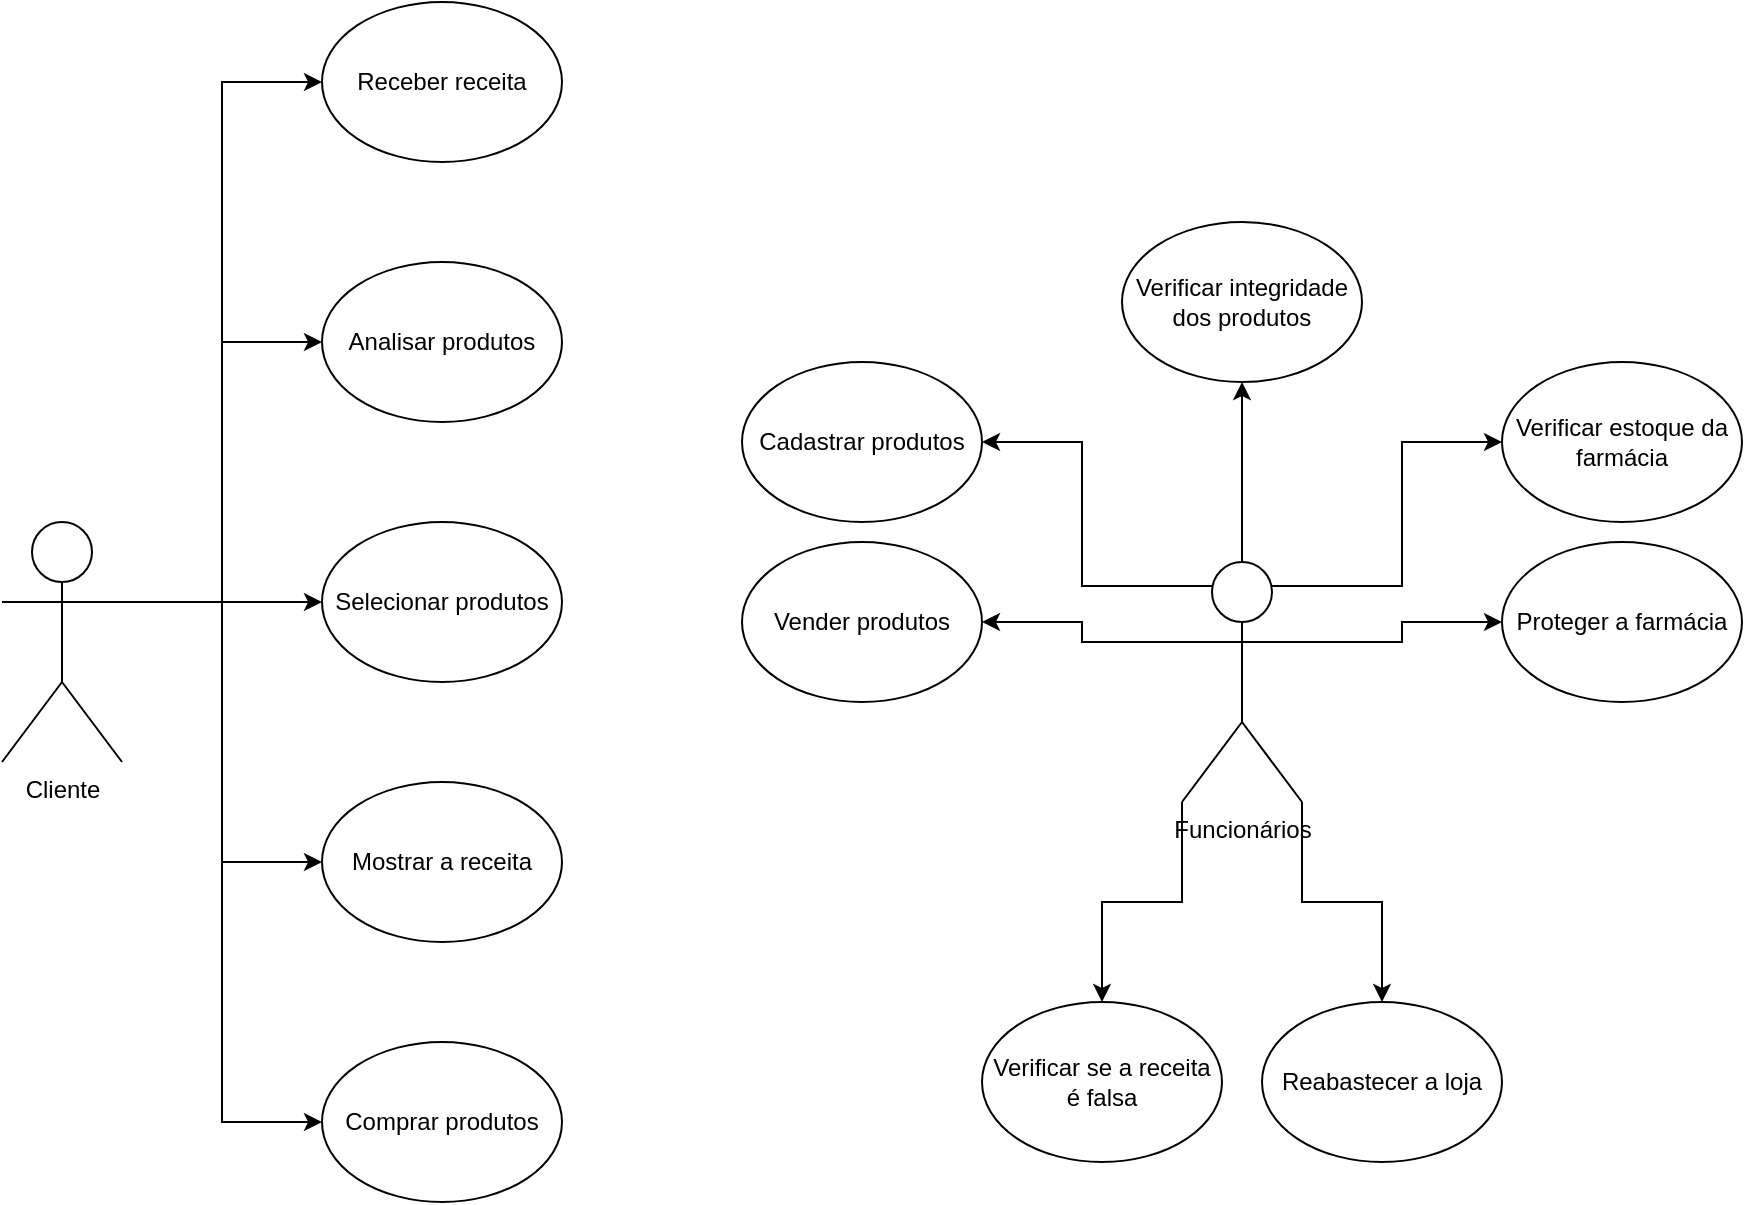 <mxfile version="26.1.3">
  <diagram name="Caso de uso" id="eI7B9AjP6pNZDAld_Fcq">
    <mxGraphModel dx="1687" dy="2077" grid="1" gridSize="10" guides="1" tooltips="1" connect="1" arrows="1" fold="1" page="1" pageScale="1" pageWidth="827" pageHeight="1169" math="0" shadow="0">
      <root>
        <mxCell id="0" />
        <mxCell id="1" parent="0" />
        <mxCell id="VDLVTOaSSbiSKGC9JEB4-4" style="edgeStyle=orthogonalEdgeStyle;rounded=0;orthogonalLoop=1;jettySize=auto;html=1;exitX=0;exitY=0.333;exitDx=0;exitDy=0;exitPerimeter=0;" edge="1" parent="1" source="VDLVTOaSSbiSKGC9JEB4-1" target="VDLVTOaSSbiSKGC9JEB4-5">
          <mxGeometry relative="1" as="geometry">
            <mxPoint x="490" y="140" as="targetPoint" />
          </mxGeometry>
        </mxCell>
        <mxCell id="VDLVTOaSSbiSKGC9JEB4-6" style="edgeStyle=orthogonalEdgeStyle;rounded=0;orthogonalLoop=1;jettySize=auto;html=1;exitX=0.25;exitY=0.1;exitDx=0;exitDy=0;exitPerimeter=0;entryX=1;entryY=0.5;entryDx=0;entryDy=0;" edge="1" parent="1" source="VDLVTOaSSbiSKGC9JEB4-1" target="VDLVTOaSSbiSKGC9JEB4-3">
          <mxGeometry relative="1" as="geometry" />
        </mxCell>
        <mxCell id="VDLVTOaSSbiSKGC9JEB4-10" style="edgeStyle=orthogonalEdgeStyle;rounded=0;orthogonalLoop=1;jettySize=auto;html=1;exitX=0.5;exitY=0;exitDx=0;exitDy=0;exitPerimeter=0;" edge="1" parent="1" source="VDLVTOaSSbiSKGC9JEB4-1" target="VDLVTOaSSbiSKGC9JEB4-11">
          <mxGeometry relative="1" as="geometry">
            <mxPoint x="620" y="30" as="targetPoint" />
          </mxGeometry>
        </mxCell>
        <mxCell id="VDLVTOaSSbiSKGC9JEB4-22" style="edgeStyle=orthogonalEdgeStyle;rounded=0;orthogonalLoop=1;jettySize=auto;html=1;exitX=0.75;exitY=0.1;exitDx=0;exitDy=0;exitPerimeter=0;entryX=0;entryY=0.5;entryDx=0;entryDy=0;" edge="1" parent="1" source="VDLVTOaSSbiSKGC9JEB4-1" target="VDLVTOaSSbiSKGC9JEB4-21">
          <mxGeometry relative="1" as="geometry" />
        </mxCell>
        <mxCell id="VDLVTOaSSbiSKGC9JEB4-23" style="edgeStyle=orthogonalEdgeStyle;rounded=0;orthogonalLoop=1;jettySize=auto;html=1;exitX=1;exitY=0.333;exitDx=0;exitDy=0;exitPerimeter=0;" edge="1" parent="1" source="VDLVTOaSSbiSKGC9JEB4-1" target="VDLVTOaSSbiSKGC9JEB4-24">
          <mxGeometry relative="1" as="geometry">
            <mxPoint x="760" y="140" as="targetPoint" />
          </mxGeometry>
        </mxCell>
        <mxCell id="VDLVTOaSSbiSKGC9JEB4-45" style="edgeStyle=orthogonalEdgeStyle;rounded=0;orthogonalLoop=1;jettySize=auto;html=1;exitX=0;exitY=1;exitDx=0;exitDy=0;exitPerimeter=0;" edge="1" parent="1" source="VDLVTOaSSbiSKGC9JEB4-1" target="VDLVTOaSSbiSKGC9JEB4-46">
          <mxGeometry relative="1" as="geometry">
            <mxPoint x="430" y="230" as="targetPoint" />
          </mxGeometry>
        </mxCell>
        <mxCell id="VDLVTOaSSbiSKGC9JEB4-49" style="edgeStyle=orthogonalEdgeStyle;rounded=0;orthogonalLoop=1;jettySize=auto;html=1;exitX=1;exitY=1;exitDx=0;exitDy=0;exitPerimeter=0;entryX=0.5;entryY=0;entryDx=0;entryDy=0;" edge="1" parent="1" source="VDLVTOaSSbiSKGC9JEB4-1" target="VDLVTOaSSbiSKGC9JEB4-48">
          <mxGeometry relative="1" as="geometry" />
        </mxCell>
        <mxCell id="VDLVTOaSSbiSKGC9JEB4-1" value="Funcionários" style="shape=umlActor;verticalLabelPosition=bottom;verticalAlign=top;html=1;outlineConnect=0;direction=east;" vertex="1" parent="1">
          <mxGeometry x="590" y="100" width="60" height="120" as="geometry" />
        </mxCell>
        <mxCell id="VDLVTOaSSbiSKGC9JEB4-3" value="Cadastrar produtos" style="ellipse;whiteSpace=wrap;html=1;" vertex="1" parent="1">
          <mxGeometry x="370" width="120" height="80" as="geometry" />
        </mxCell>
        <mxCell id="VDLVTOaSSbiSKGC9JEB4-5" value="Vender produtos" style="ellipse;whiteSpace=wrap;html=1;" vertex="1" parent="1">
          <mxGeometry x="370" y="90" width="120" height="80" as="geometry" />
        </mxCell>
        <mxCell id="VDLVTOaSSbiSKGC9JEB4-11" value="Verificar integridade dos produtos" style="ellipse;whiteSpace=wrap;html=1;" vertex="1" parent="1">
          <mxGeometry x="560" y="-70" width="120" height="80" as="geometry" />
        </mxCell>
        <mxCell id="VDLVTOaSSbiSKGC9JEB4-41" style="edgeStyle=orthogonalEdgeStyle;rounded=0;orthogonalLoop=1;jettySize=auto;html=1;exitX=1;exitY=0.333;exitDx=0;exitDy=0;exitPerimeter=0;entryX=0;entryY=0.5;entryDx=0;entryDy=0;" edge="1" parent="1" source="VDLVTOaSSbiSKGC9JEB4-12" target="VDLVTOaSSbiSKGC9JEB4-26">
          <mxGeometry relative="1" as="geometry" />
        </mxCell>
        <mxCell id="VDLVTOaSSbiSKGC9JEB4-42" style="edgeStyle=orthogonalEdgeStyle;rounded=0;orthogonalLoop=1;jettySize=auto;html=1;exitX=1;exitY=0.333;exitDx=0;exitDy=0;exitPerimeter=0;entryX=0;entryY=0.5;entryDx=0;entryDy=0;" edge="1" parent="1" source="VDLVTOaSSbiSKGC9JEB4-12" target="VDLVTOaSSbiSKGC9JEB4-14">
          <mxGeometry relative="1" as="geometry" />
        </mxCell>
        <mxCell id="VDLVTOaSSbiSKGC9JEB4-43" style="edgeStyle=orthogonalEdgeStyle;rounded=0;orthogonalLoop=1;jettySize=auto;html=1;exitX=1;exitY=0.333;exitDx=0;exitDy=0;exitPerimeter=0;entryX=0;entryY=0.5;entryDx=0;entryDy=0;" edge="1" parent="1" source="VDLVTOaSSbiSKGC9JEB4-12" target="VDLVTOaSSbiSKGC9JEB4-31">
          <mxGeometry relative="1" as="geometry">
            <mxPoint x="160.0" y="250" as="targetPoint" />
          </mxGeometry>
        </mxCell>
        <mxCell id="VDLVTOaSSbiSKGC9JEB4-53" style="edgeStyle=orthogonalEdgeStyle;rounded=0;orthogonalLoop=1;jettySize=auto;html=1;exitX=1;exitY=0.333;exitDx=0;exitDy=0;exitPerimeter=0;entryX=0;entryY=0.5;entryDx=0;entryDy=0;" edge="1" parent="1" source="VDLVTOaSSbiSKGC9JEB4-12" target="VDLVTOaSSbiSKGC9JEB4-52">
          <mxGeometry relative="1" as="geometry" />
        </mxCell>
        <mxCell id="VDLVTOaSSbiSKGC9JEB4-56" style="edgeStyle=orthogonalEdgeStyle;rounded=0;orthogonalLoop=1;jettySize=auto;html=1;exitX=1;exitY=0.333;exitDx=0;exitDy=0;exitPerimeter=0;entryX=0;entryY=0.5;entryDx=0;entryDy=0;" edge="1" parent="1" source="VDLVTOaSSbiSKGC9JEB4-12" target="VDLVTOaSSbiSKGC9JEB4-55">
          <mxGeometry relative="1" as="geometry" />
        </mxCell>
        <mxCell id="VDLVTOaSSbiSKGC9JEB4-12" value="Cliente" style="shape=umlActor;verticalLabelPosition=bottom;verticalAlign=top;html=1;outlineConnect=0;" vertex="1" parent="1">
          <mxGeometry y="80" width="60" height="120" as="geometry" />
        </mxCell>
        <mxCell id="VDLVTOaSSbiSKGC9JEB4-14" value="Selecionar produtos" style="ellipse;whiteSpace=wrap;html=1;" vertex="1" parent="1">
          <mxGeometry x="160" y="80" width="120" height="80" as="geometry" />
        </mxCell>
        <mxCell id="VDLVTOaSSbiSKGC9JEB4-21" value="Verificar estoque da farmácia" style="ellipse;whiteSpace=wrap;html=1;" vertex="1" parent="1">
          <mxGeometry x="750" width="120" height="80" as="geometry" />
        </mxCell>
        <mxCell id="VDLVTOaSSbiSKGC9JEB4-24" value="Proteger a farmácia" style="ellipse;whiteSpace=wrap;html=1;" vertex="1" parent="1">
          <mxGeometry x="750" y="90" width="120" height="80" as="geometry" />
        </mxCell>
        <mxCell id="VDLVTOaSSbiSKGC9JEB4-26" value="Analisar produtos" style="ellipse;whiteSpace=wrap;html=1;" vertex="1" parent="1">
          <mxGeometry x="160" y="-50" width="120" height="80" as="geometry" />
        </mxCell>
        <mxCell id="VDLVTOaSSbiSKGC9JEB4-31" value="Mostrar a receita" style="ellipse;whiteSpace=wrap;html=1;" vertex="1" parent="1">
          <mxGeometry x="160" y="210" width="120" height="80" as="geometry" />
        </mxCell>
        <mxCell id="VDLVTOaSSbiSKGC9JEB4-46" value="Verificar se a receita é falsa" style="ellipse;whiteSpace=wrap;html=1;" vertex="1" parent="1">
          <mxGeometry x="490" y="320" width="120" height="80" as="geometry" />
        </mxCell>
        <mxCell id="VDLVTOaSSbiSKGC9JEB4-48" value="Reabastecer a loja" style="ellipse;whiteSpace=wrap;html=1;" vertex="1" parent="1">
          <mxGeometry x="630" y="320" width="120" height="80" as="geometry" />
        </mxCell>
        <mxCell id="VDLVTOaSSbiSKGC9JEB4-52" value="Receber receita" style="ellipse;whiteSpace=wrap;html=1;" vertex="1" parent="1">
          <mxGeometry x="160" y="-180" width="120" height="80" as="geometry" />
        </mxCell>
        <mxCell id="VDLVTOaSSbiSKGC9JEB4-55" value="Comprar produtos" style="ellipse;whiteSpace=wrap;html=1;" vertex="1" parent="1">
          <mxGeometry x="160" y="340" width="120" height="80" as="geometry" />
        </mxCell>
      </root>
    </mxGraphModel>
  </diagram>
</mxfile>
